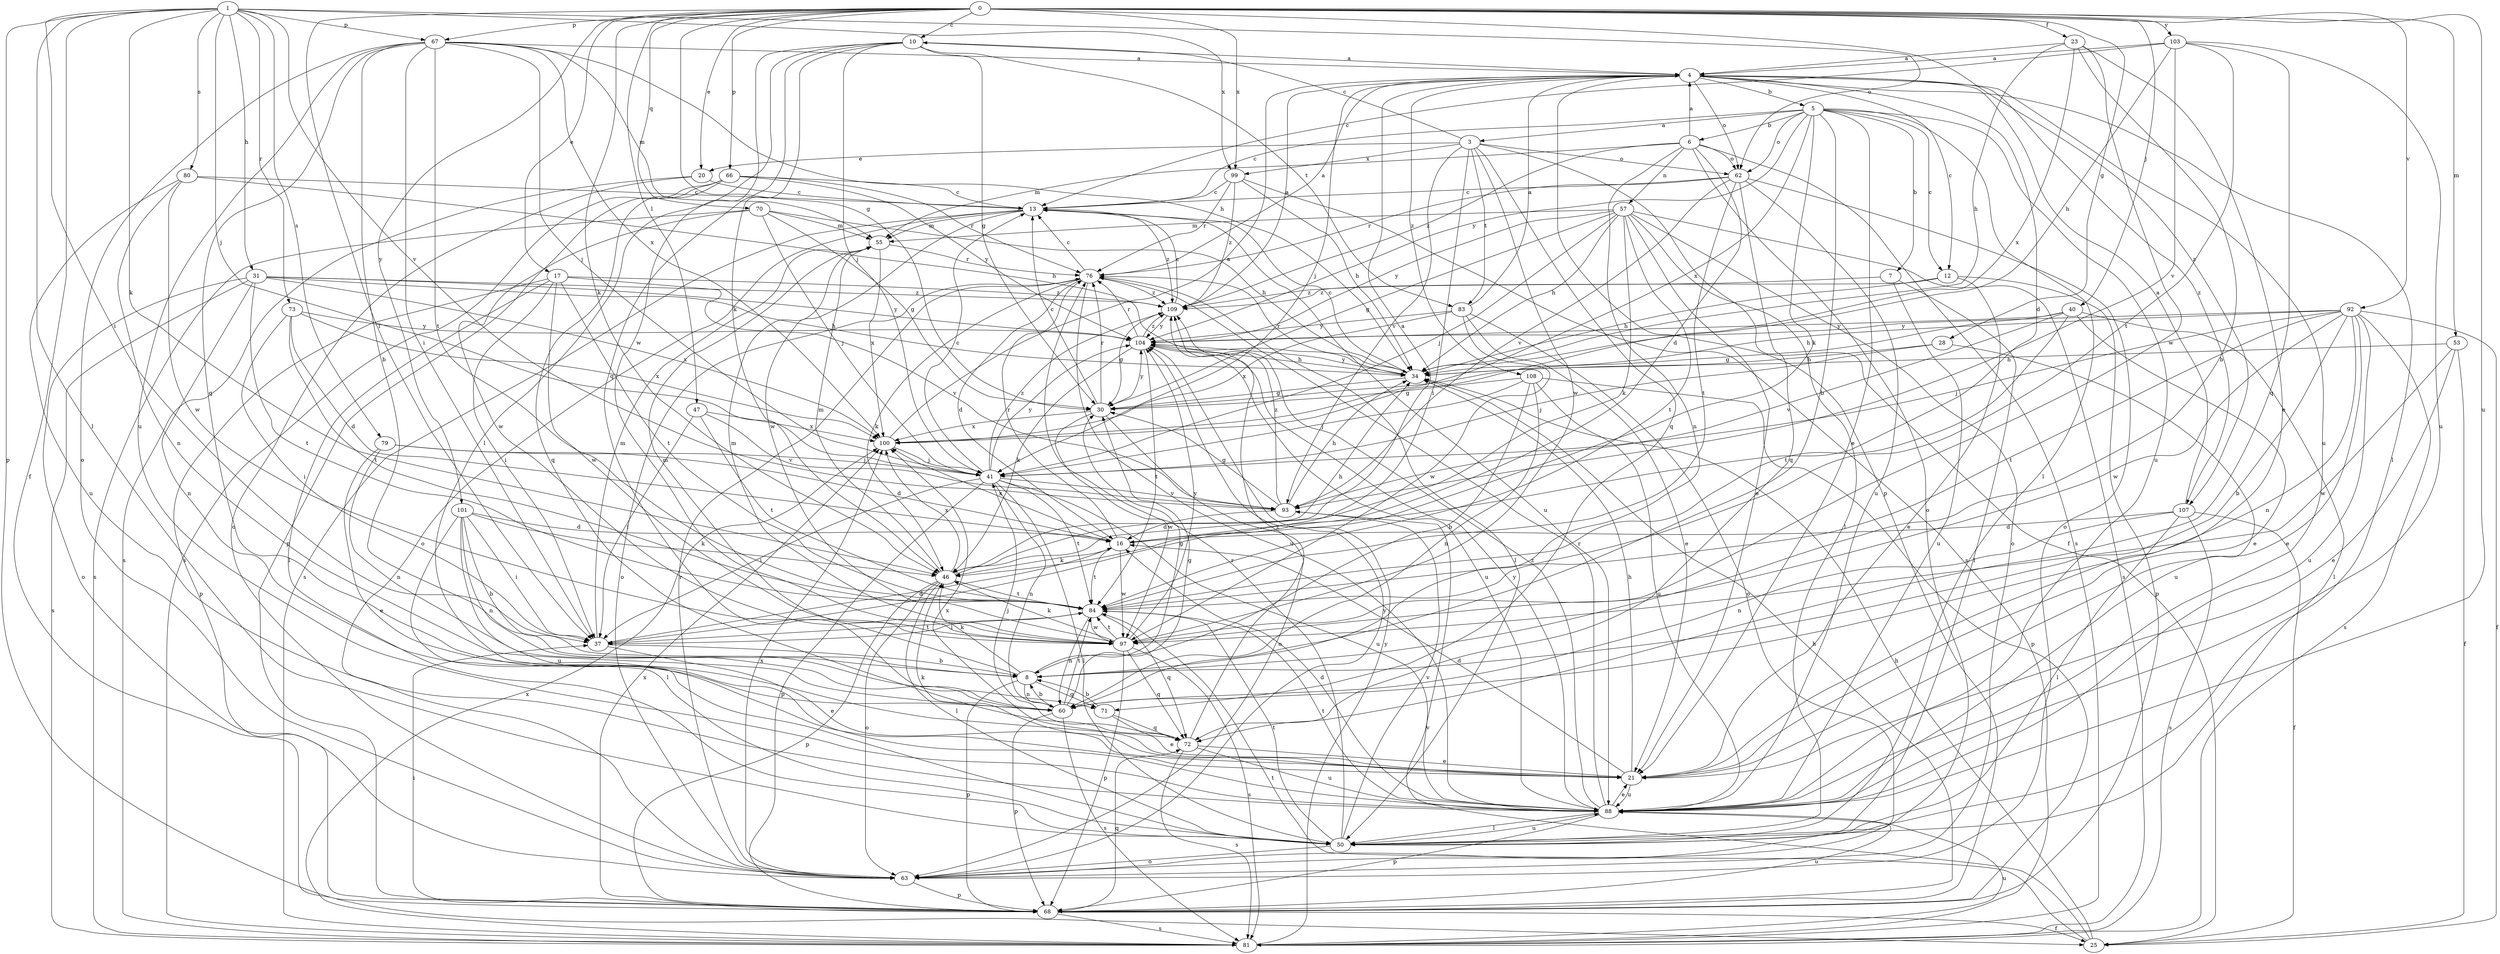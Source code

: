 strict digraph  {
0;
1;
3;
4;
5;
6;
7;
8;
10;
12;
13;
16;
17;
20;
21;
23;
25;
28;
30;
31;
34;
37;
40;
41;
46;
47;
50;
53;
55;
57;
60;
62;
63;
66;
67;
68;
70;
71;
72;
73;
76;
79;
80;
81;
83;
84;
88;
92;
93;
97;
99;
100;
101;
103;
104;
107;
108;
109;
0 -> 10  [label=c];
0 -> 17  [label=e];
0 -> 20  [label=e];
0 -> 23  [label=f];
0 -> 28  [label=g];
0 -> 30  [label=g];
0 -> 37  [label=i];
0 -> 40  [label=j];
0 -> 46  [label=k];
0 -> 47  [label=l];
0 -> 53  [label=m];
0 -> 66  [label=p];
0 -> 67  [label=p];
0 -> 70  [label=q];
0 -> 88  [label=u];
0 -> 92  [label=v];
0 -> 99  [label=x];
0 -> 101  [label=y];
0 -> 103  [label=y];
0 -> 107  [label=z];
1 -> 25  [label=f];
1 -> 31  [label=h];
1 -> 37  [label=i];
1 -> 41  [label=j];
1 -> 46  [label=k];
1 -> 50  [label=l];
1 -> 62  [label=o];
1 -> 67  [label=p];
1 -> 68  [label=p];
1 -> 73  [label=r];
1 -> 79  [label=s];
1 -> 80  [label=s];
1 -> 93  [label=v];
1 -> 99  [label=x];
3 -> 10  [label=c];
3 -> 20  [label=e];
3 -> 25  [label=f];
3 -> 37  [label=i];
3 -> 62  [label=o];
3 -> 71  [label=q];
3 -> 83  [label=t];
3 -> 93  [label=v];
3 -> 97  [label=w];
3 -> 99  [label=x];
4 -> 5  [label=b];
4 -> 12  [label=c];
4 -> 16  [label=d];
4 -> 41  [label=j];
4 -> 50  [label=l];
4 -> 62  [label=o];
4 -> 68  [label=p];
4 -> 88  [label=u];
4 -> 107  [label=z];
4 -> 108  [label=z];
5 -> 3  [label=a];
5 -> 6  [label=b];
5 -> 7  [label=b];
5 -> 8  [label=b];
5 -> 12  [label=c];
5 -> 13  [label=c];
5 -> 21  [label=e];
5 -> 46  [label=k];
5 -> 50  [label=l];
5 -> 62  [label=o];
5 -> 88  [label=u];
5 -> 100  [label=x];
5 -> 104  [label=y];
6 -> 4  [label=a];
6 -> 16  [label=d];
6 -> 55  [label=m];
6 -> 57  [label=n];
6 -> 60  [label=n];
6 -> 62  [label=o];
6 -> 63  [label=o];
6 -> 81  [label=s];
6 -> 109  [label=z];
7 -> 50  [label=l];
7 -> 88  [label=u];
7 -> 109  [label=z];
8 -> 30  [label=g];
8 -> 46  [label=k];
8 -> 55  [label=m];
8 -> 60  [label=n];
8 -> 68  [label=p];
8 -> 71  [label=q];
10 -> 4  [label=a];
10 -> 30  [label=g];
10 -> 41  [label=j];
10 -> 46  [label=k];
10 -> 50  [label=l];
10 -> 71  [label=q];
10 -> 83  [label=t];
10 -> 97  [label=w];
12 -> 21  [label=e];
12 -> 34  [label=h];
12 -> 68  [label=p];
12 -> 109  [label=z];
13 -> 55  [label=m];
13 -> 63  [label=o];
13 -> 81  [label=s];
13 -> 88  [label=u];
13 -> 97  [label=w];
13 -> 109  [label=z];
16 -> 46  [label=k];
16 -> 76  [label=r];
16 -> 84  [label=t];
16 -> 97  [label=w];
16 -> 100  [label=x];
17 -> 37  [label=i];
17 -> 50  [label=l];
17 -> 68  [label=p];
17 -> 84  [label=t];
17 -> 93  [label=v];
17 -> 97  [label=w];
17 -> 109  [label=z];
20 -> 13  [label=c];
20 -> 63  [label=o];
20 -> 81  [label=s];
21 -> 16  [label=d];
21 -> 34  [label=h];
21 -> 46  [label=k];
21 -> 88  [label=u];
21 -> 100  [label=x];
23 -> 4  [label=a];
23 -> 8  [label=b];
23 -> 21  [label=e];
23 -> 34  [label=h];
23 -> 97  [label=w];
23 -> 100  [label=x];
25 -> 34  [label=h];
25 -> 84  [label=t];
25 -> 93  [label=v];
28 -> 34  [label=h];
28 -> 41  [label=j];
28 -> 88  [label=u];
30 -> 13  [label=c];
30 -> 63  [label=o];
30 -> 76  [label=r];
30 -> 97  [label=w];
30 -> 100  [label=x];
30 -> 104  [label=y];
31 -> 34  [label=h];
31 -> 60  [label=n];
31 -> 63  [label=o];
31 -> 81  [label=s];
31 -> 84  [label=t];
31 -> 100  [label=x];
31 -> 104  [label=y];
31 -> 109  [label=z];
34 -> 13  [label=c];
34 -> 30  [label=g];
34 -> 76  [label=r];
34 -> 104  [label=y];
37 -> 8  [label=b];
37 -> 16  [label=d];
37 -> 21  [label=e];
37 -> 55  [label=m];
37 -> 84  [label=t];
40 -> 21  [label=e];
40 -> 30  [label=g];
40 -> 50  [label=l];
40 -> 84  [label=t];
40 -> 93  [label=v];
40 -> 104  [label=y];
41 -> 13  [label=c];
41 -> 37  [label=i];
41 -> 50  [label=l];
41 -> 60  [label=n];
41 -> 68  [label=p];
41 -> 84  [label=t];
41 -> 88  [label=u];
41 -> 93  [label=v];
41 -> 104  [label=y];
41 -> 109  [label=z];
46 -> 4  [label=a];
46 -> 34  [label=h];
46 -> 50  [label=l];
46 -> 55  [label=m];
46 -> 63  [label=o];
46 -> 68  [label=p];
46 -> 84  [label=t];
46 -> 100  [label=x];
47 -> 37  [label=i];
47 -> 84  [label=t];
47 -> 93  [label=v];
47 -> 100  [label=x];
50 -> 63  [label=o];
50 -> 76  [label=r];
50 -> 84  [label=t];
50 -> 88  [label=u];
50 -> 93  [label=v];
53 -> 21  [label=e];
53 -> 25  [label=f];
53 -> 34  [label=h];
53 -> 97  [label=w];
55 -> 76  [label=r];
55 -> 100  [label=x];
57 -> 21  [label=e];
57 -> 30  [label=g];
57 -> 34  [label=h];
57 -> 41  [label=j];
57 -> 46  [label=k];
57 -> 50  [label=l];
57 -> 55  [label=m];
57 -> 63  [label=o];
57 -> 81  [label=s];
57 -> 84  [label=t];
57 -> 104  [label=y];
60 -> 8  [label=b];
60 -> 30  [label=g];
60 -> 68  [label=p];
60 -> 81  [label=s];
60 -> 84  [label=t];
62 -> 13  [label=c];
62 -> 63  [label=o];
62 -> 72  [label=q];
62 -> 76  [label=r];
62 -> 84  [label=t];
62 -> 88  [label=u];
62 -> 93  [label=v];
63 -> 68  [label=p];
63 -> 76  [label=r];
63 -> 100  [label=x];
63 -> 104  [label=y];
66 -> 13  [label=c];
66 -> 68  [label=p];
66 -> 72  [label=q];
66 -> 76  [label=r];
66 -> 81  [label=s];
66 -> 104  [label=y];
67 -> 4  [label=a];
67 -> 8  [label=b];
67 -> 34  [label=h];
67 -> 37  [label=i];
67 -> 41  [label=j];
67 -> 55  [label=m];
67 -> 63  [label=o];
67 -> 72  [label=q];
67 -> 84  [label=t];
67 -> 88  [label=u];
67 -> 100  [label=x];
68 -> 25  [label=f];
68 -> 34  [label=h];
68 -> 37  [label=i];
68 -> 72  [label=q];
68 -> 81  [label=s];
68 -> 88  [label=u];
68 -> 100  [label=x];
70 -> 30  [label=g];
70 -> 34  [label=h];
70 -> 41  [label=j];
70 -> 55  [label=m];
70 -> 81  [label=s];
70 -> 97  [label=w];
71 -> 8  [label=b];
71 -> 21  [label=e];
71 -> 72  [label=q];
72 -> 21  [label=e];
72 -> 41  [label=j];
72 -> 81  [label=s];
72 -> 88  [label=u];
72 -> 109  [label=z];
73 -> 16  [label=d];
73 -> 37  [label=i];
73 -> 84  [label=t];
73 -> 100  [label=x];
73 -> 104  [label=y];
76 -> 4  [label=a];
76 -> 13  [label=c];
76 -> 16  [label=d];
76 -> 46  [label=k];
76 -> 50  [label=l];
76 -> 63  [label=o];
76 -> 88  [label=u];
76 -> 109  [label=z];
79 -> 16  [label=d];
79 -> 21  [label=e];
79 -> 41  [label=j];
79 -> 60  [label=n];
80 -> 13  [label=c];
80 -> 34  [label=h];
80 -> 60  [label=n];
80 -> 88  [label=u];
80 -> 97  [label=w];
81 -> 88  [label=u];
81 -> 100  [label=x];
81 -> 104  [label=y];
83 -> 4  [label=a];
83 -> 21  [label=e];
83 -> 63  [label=o];
83 -> 97  [label=w];
83 -> 100  [label=x];
83 -> 104  [label=y];
84 -> 37  [label=i];
84 -> 60  [label=n];
84 -> 72  [label=q];
84 -> 97  [label=w];
88 -> 16  [label=d];
88 -> 21  [label=e];
88 -> 50  [label=l];
88 -> 68  [label=p];
88 -> 76  [label=r];
88 -> 84  [label=t];
88 -> 104  [label=y];
88 -> 109  [label=z];
92 -> 8  [label=b];
92 -> 21  [label=e];
92 -> 25  [label=f];
92 -> 34  [label=h];
92 -> 41  [label=j];
92 -> 60  [label=n];
92 -> 81  [label=s];
92 -> 84  [label=t];
92 -> 88  [label=u];
92 -> 97  [label=w];
92 -> 104  [label=y];
93 -> 16  [label=d];
93 -> 30  [label=g];
93 -> 34  [label=h];
93 -> 109  [label=z];
97 -> 46  [label=k];
97 -> 55  [label=m];
97 -> 68  [label=p];
97 -> 72  [label=q];
97 -> 81  [label=s];
97 -> 84  [label=t];
97 -> 104  [label=y];
99 -> 13  [label=c];
99 -> 34  [label=h];
99 -> 76  [label=r];
99 -> 81  [label=s];
99 -> 109  [label=z];
100 -> 4  [label=a];
100 -> 41  [label=j];
101 -> 8  [label=b];
101 -> 16  [label=d];
101 -> 37  [label=i];
101 -> 46  [label=k];
101 -> 50  [label=l];
101 -> 60  [label=n];
101 -> 88  [label=u];
103 -> 4  [label=a];
103 -> 13  [label=c];
103 -> 34  [label=h];
103 -> 72  [label=q];
103 -> 84  [label=t];
103 -> 88  [label=u];
103 -> 93  [label=v];
104 -> 34  [label=h];
104 -> 46  [label=k];
104 -> 76  [label=r];
104 -> 84  [label=t];
104 -> 88  [label=u];
104 -> 109  [label=z];
107 -> 4  [label=a];
107 -> 16  [label=d];
107 -> 25  [label=f];
107 -> 50  [label=l];
107 -> 60  [label=n];
107 -> 81  [label=s];
108 -> 8  [label=b];
108 -> 30  [label=g];
108 -> 41  [label=j];
108 -> 60  [label=n];
108 -> 68  [label=p];
108 -> 88  [label=u];
109 -> 4  [label=a];
109 -> 13  [label=c];
109 -> 30  [label=g];
109 -> 104  [label=y];
}
